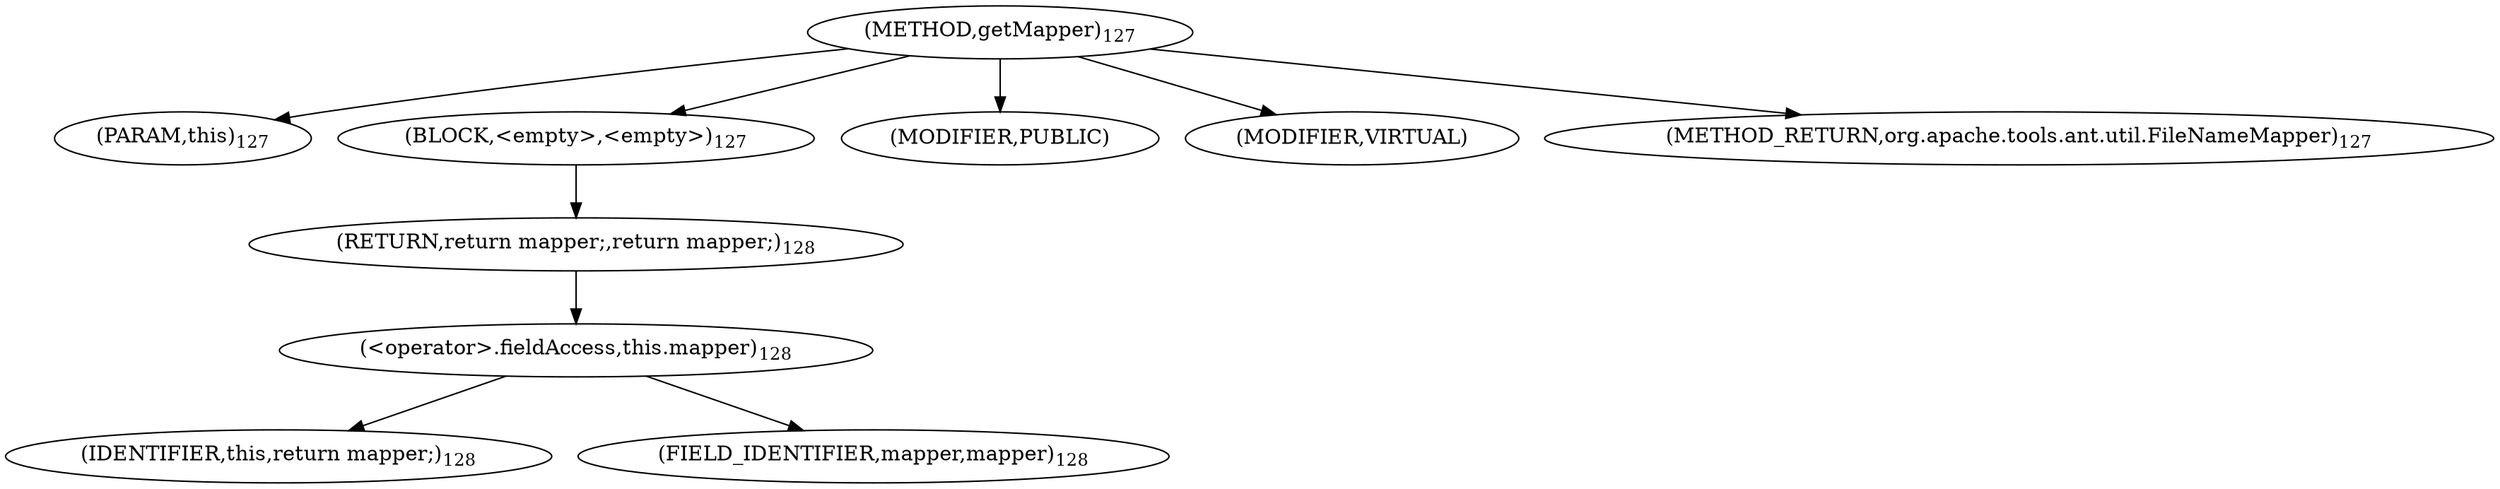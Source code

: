 digraph "getMapper" {  
"136" [label = <(METHOD,getMapper)<SUB>127</SUB>> ]
"137" [label = <(PARAM,this)<SUB>127</SUB>> ]
"138" [label = <(BLOCK,&lt;empty&gt;,&lt;empty&gt;)<SUB>127</SUB>> ]
"139" [label = <(RETURN,return mapper;,return mapper;)<SUB>128</SUB>> ]
"140" [label = <(&lt;operator&gt;.fieldAccess,this.mapper)<SUB>128</SUB>> ]
"141" [label = <(IDENTIFIER,this,return mapper;)<SUB>128</SUB>> ]
"142" [label = <(FIELD_IDENTIFIER,mapper,mapper)<SUB>128</SUB>> ]
"143" [label = <(MODIFIER,PUBLIC)> ]
"144" [label = <(MODIFIER,VIRTUAL)> ]
"145" [label = <(METHOD_RETURN,org.apache.tools.ant.util.FileNameMapper)<SUB>127</SUB>> ]
  "136" -> "137" 
  "136" -> "138" 
  "136" -> "143" 
  "136" -> "144" 
  "136" -> "145" 
  "138" -> "139" 
  "139" -> "140" 
  "140" -> "141" 
  "140" -> "142" 
}
